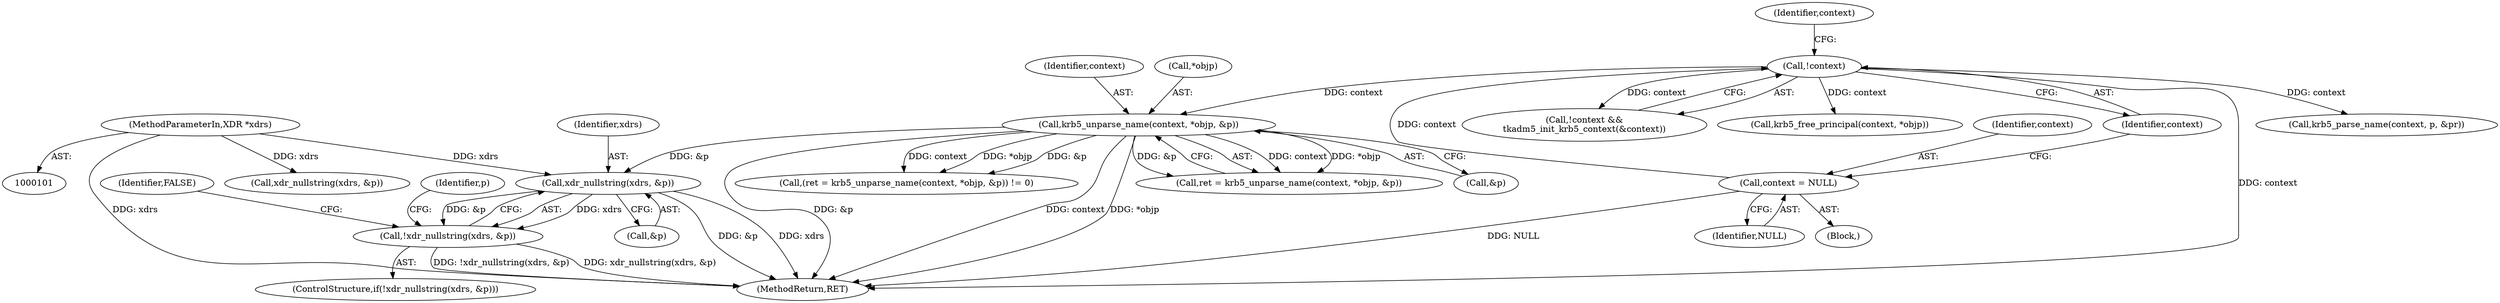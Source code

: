 digraph "0_krb5_a197e92349a4aa2141b5dff12e9dd44c2a2166e3@pointer" {
"1000152" [label="(Call,xdr_nullstring(xdrs, &p))"];
"1000102" [label="(MethodParameterIn,XDR *xdrs)"];
"1000141" [label="(Call,krb5_unparse_name(context, *objp, &p))"];
"1000120" [label="(Call,!context)"];
"1000115" [label="(Call,context = NULL)"];
"1000151" [label="(Call,!xdr_nullstring(xdrs, &p))"];
"1000145" [label="(Call,&p)"];
"1000154" [label="(Call,&p)"];
"1000166" [label="(Call,xdr_nullstring(xdrs, &p))"];
"1000206" [label="(Call,krb5_free_principal(context, *objp))"];
"1000177" [label="(Call,krb5_parse_name(context, p, &pr))"];
"1000117" [label="(Identifier,NULL)"];
"1000121" [label="(Identifier,context)"];
"1000142" [label="(Identifier,context)"];
"1000124" [label="(Identifier,context)"];
"1000153" [label="(Identifier,xdrs)"];
"1000150" [label="(ControlStructure,if(!xdr_nullstring(xdrs, &p)))"];
"1000151" [label="(Call,!xdr_nullstring(xdrs, &p))"];
"1000217" [label="(MethodReturn,RET)"];
"1000115" [label="(Call,context = NULL)"];
"1000139" [label="(Call,ret = krb5_unparse_name(context, *objp, &p))"];
"1000119" [label="(Call,!context &&\n\tkadm5_init_krb5_context(&context))"];
"1000143" [label="(Call,*objp)"];
"1000120" [label="(Call,!context)"];
"1000159" [label="(Identifier,p)"];
"1000116" [label="(Identifier,context)"];
"1000157" [label="(Identifier,FALSE)"];
"1000141" [label="(Call,krb5_unparse_name(context, *objp, &p))"];
"1000152" [label="(Call,xdr_nullstring(xdrs, &p))"];
"1000102" [label="(MethodParameterIn,XDR *xdrs)"];
"1000104" [label="(Block,)"];
"1000138" [label="(Call,(ret = krb5_unparse_name(context, *objp, &p)) != 0)"];
"1000152" -> "1000151"  [label="AST: "];
"1000152" -> "1000154"  [label="CFG: "];
"1000153" -> "1000152"  [label="AST: "];
"1000154" -> "1000152"  [label="AST: "];
"1000151" -> "1000152"  [label="CFG: "];
"1000152" -> "1000217"  [label="DDG: &p"];
"1000152" -> "1000217"  [label="DDG: xdrs"];
"1000152" -> "1000151"  [label="DDG: xdrs"];
"1000152" -> "1000151"  [label="DDG: &p"];
"1000102" -> "1000152"  [label="DDG: xdrs"];
"1000141" -> "1000152"  [label="DDG: &p"];
"1000102" -> "1000101"  [label="AST: "];
"1000102" -> "1000217"  [label="DDG: xdrs"];
"1000102" -> "1000166"  [label="DDG: xdrs"];
"1000141" -> "1000139"  [label="AST: "];
"1000141" -> "1000145"  [label="CFG: "];
"1000142" -> "1000141"  [label="AST: "];
"1000143" -> "1000141"  [label="AST: "];
"1000145" -> "1000141"  [label="AST: "];
"1000139" -> "1000141"  [label="CFG: "];
"1000141" -> "1000217"  [label="DDG: context"];
"1000141" -> "1000217"  [label="DDG: *objp"];
"1000141" -> "1000217"  [label="DDG: &p"];
"1000141" -> "1000138"  [label="DDG: context"];
"1000141" -> "1000138"  [label="DDG: *objp"];
"1000141" -> "1000138"  [label="DDG: &p"];
"1000141" -> "1000139"  [label="DDG: context"];
"1000141" -> "1000139"  [label="DDG: *objp"];
"1000141" -> "1000139"  [label="DDG: &p"];
"1000120" -> "1000141"  [label="DDG: context"];
"1000120" -> "1000119"  [label="AST: "];
"1000120" -> "1000121"  [label="CFG: "];
"1000121" -> "1000120"  [label="AST: "];
"1000124" -> "1000120"  [label="CFG: "];
"1000119" -> "1000120"  [label="CFG: "];
"1000120" -> "1000217"  [label="DDG: context"];
"1000120" -> "1000119"  [label="DDG: context"];
"1000115" -> "1000120"  [label="DDG: context"];
"1000120" -> "1000177"  [label="DDG: context"];
"1000120" -> "1000206"  [label="DDG: context"];
"1000115" -> "1000104"  [label="AST: "];
"1000115" -> "1000117"  [label="CFG: "];
"1000116" -> "1000115"  [label="AST: "];
"1000117" -> "1000115"  [label="AST: "];
"1000121" -> "1000115"  [label="CFG: "];
"1000115" -> "1000217"  [label="DDG: NULL"];
"1000151" -> "1000150"  [label="AST: "];
"1000157" -> "1000151"  [label="CFG: "];
"1000159" -> "1000151"  [label="CFG: "];
"1000151" -> "1000217"  [label="DDG: !xdr_nullstring(xdrs, &p)"];
"1000151" -> "1000217"  [label="DDG: xdr_nullstring(xdrs, &p)"];
}
